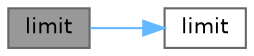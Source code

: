 digraph "limit"
{
 // LATEX_PDF_SIZE
  bgcolor="transparent";
  edge [fontname=Helvetica,fontsize=10,labelfontname=Helvetica,labelfontsize=10];
  node [fontname=Helvetica,fontsize=10,shape=box,height=0.2,width=0.4];
  rankdir="LR";
  Node1 [id="Node000001",label="limit",height=0.2,width=0.4,color="gray40", fillcolor="grey60", style="filled", fontcolor="black",tooltip=" "];
  Node1 -> Node2 [id="edge1_Node000001_Node000002",color="steelblue1",style="solid",tooltip=" "];
  Node2 [id="Node000002",label="limit",height=0.2,width=0.4,color="grey40", fillcolor="white", style="filled",URL="$compressible_2rhoSimpleFoam_2rhoPorousSimpleFoam_2pEqn_8H.html#aa9f98f8e33f8753cc511709066b53121",tooltip=" "];
}
